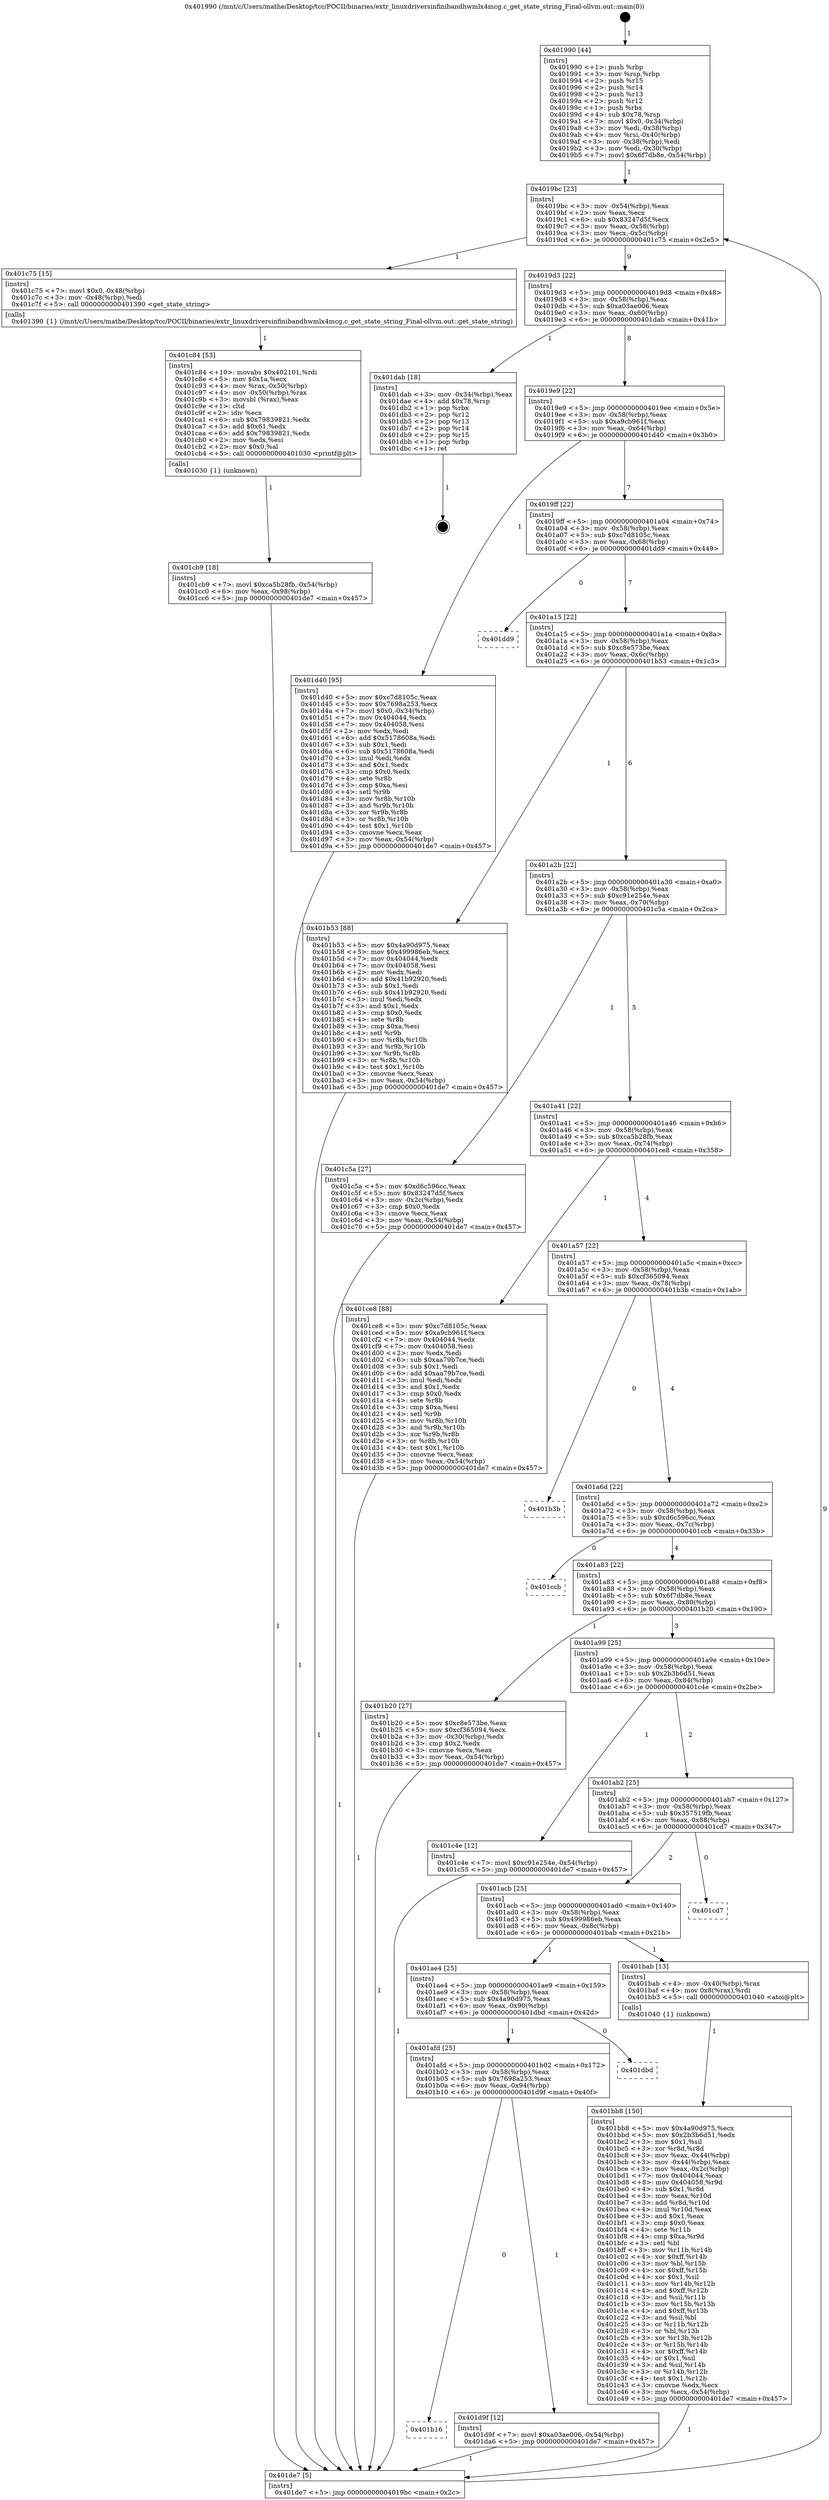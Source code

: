 digraph "0x401990" {
  label = "0x401990 (/mnt/c/Users/mathe/Desktop/tcc/POCII/binaries/extr_linuxdriversinfinibandhwmlx4mcg.c_get_state_string_Final-ollvm.out::main(0))"
  labelloc = "t"
  node[shape=record]

  Entry [label="",width=0.3,height=0.3,shape=circle,fillcolor=black,style=filled]
  "0x4019bc" [label="{
     0x4019bc [23]\l
     | [instrs]\l
     &nbsp;&nbsp;0x4019bc \<+3\>: mov -0x54(%rbp),%eax\l
     &nbsp;&nbsp;0x4019bf \<+2\>: mov %eax,%ecx\l
     &nbsp;&nbsp;0x4019c1 \<+6\>: sub $0x83247d5f,%ecx\l
     &nbsp;&nbsp;0x4019c7 \<+3\>: mov %eax,-0x58(%rbp)\l
     &nbsp;&nbsp;0x4019ca \<+3\>: mov %ecx,-0x5c(%rbp)\l
     &nbsp;&nbsp;0x4019cd \<+6\>: je 0000000000401c75 \<main+0x2e5\>\l
  }"]
  "0x401c75" [label="{
     0x401c75 [15]\l
     | [instrs]\l
     &nbsp;&nbsp;0x401c75 \<+7\>: movl $0x0,-0x48(%rbp)\l
     &nbsp;&nbsp;0x401c7c \<+3\>: mov -0x48(%rbp),%edi\l
     &nbsp;&nbsp;0x401c7f \<+5\>: call 0000000000401390 \<get_state_string\>\l
     | [calls]\l
     &nbsp;&nbsp;0x401390 \{1\} (/mnt/c/Users/mathe/Desktop/tcc/POCII/binaries/extr_linuxdriversinfinibandhwmlx4mcg.c_get_state_string_Final-ollvm.out::get_state_string)\l
  }"]
  "0x4019d3" [label="{
     0x4019d3 [22]\l
     | [instrs]\l
     &nbsp;&nbsp;0x4019d3 \<+5\>: jmp 00000000004019d8 \<main+0x48\>\l
     &nbsp;&nbsp;0x4019d8 \<+3\>: mov -0x58(%rbp),%eax\l
     &nbsp;&nbsp;0x4019db \<+5\>: sub $0xa03ae006,%eax\l
     &nbsp;&nbsp;0x4019e0 \<+3\>: mov %eax,-0x60(%rbp)\l
     &nbsp;&nbsp;0x4019e3 \<+6\>: je 0000000000401dab \<main+0x41b\>\l
  }"]
  Exit [label="",width=0.3,height=0.3,shape=circle,fillcolor=black,style=filled,peripheries=2]
  "0x401dab" [label="{
     0x401dab [18]\l
     | [instrs]\l
     &nbsp;&nbsp;0x401dab \<+3\>: mov -0x34(%rbp),%eax\l
     &nbsp;&nbsp;0x401dae \<+4\>: add $0x78,%rsp\l
     &nbsp;&nbsp;0x401db2 \<+1\>: pop %rbx\l
     &nbsp;&nbsp;0x401db3 \<+2\>: pop %r12\l
     &nbsp;&nbsp;0x401db5 \<+2\>: pop %r13\l
     &nbsp;&nbsp;0x401db7 \<+2\>: pop %r14\l
     &nbsp;&nbsp;0x401db9 \<+2\>: pop %r15\l
     &nbsp;&nbsp;0x401dbb \<+1\>: pop %rbp\l
     &nbsp;&nbsp;0x401dbc \<+1\>: ret\l
  }"]
  "0x4019e9" [label="{
     0x4019e9 [22]\l
     | [instrs]\l
     &nbsp;&nbsp;0x4019e9 \<+5\>: jmp 00000000004019ee \<main+0x5e\>\l
     &nbsp;&nbsp;0x4019ee \<+3\>: mov -0x58(%rbp),%eax\l
     &nbsp;&nbsp;0x4019f1 \<+5\>: sub $0xa9cb961f,%eax\l
     &nbsp;&nbsp;0x4019f6 \<+3\>: mov %eax,-0x64(%rbp)\l
     &nbsp;&nbsp;0x4019f9 \<+6\>: je 0000000000401d40 \<main+0x3b0\>\l
  }"]
  "0x401b16" [label="{
     0x401b16\l
  }", style=dashed]
  "0x401d40" [label="{
     0x401d40 [95]\l
     | [instrs]\l
     &nbsp;&nbsp;0x401d40 \<+5\>: mov $0xc7d8105c,%eax\l
     &nbsp;&nbsp;0x401d45 \<+5\>: mov $0x7698a253,%ecx\l
     &nbsp;&nbsp;0x401d4a \<+7\>: movl $0x0,-0x34(%rbp)\l
     &nbsp;&nbsp;0x401d51 \<+7\>: mov 0x404044,%edx\l
     &nbsp;&nbsp;0x401d58 \<+7\>: mov 0x404058,%esi\l
     &nbsp;&nbsp;0x401d5f \<+2\>: mov %edx,%edi\l
     &nbsp;&nbsp;0x401d61 \<+6\>: add $0x5178608a,%edi\l
     &nbsp;&nbsp;0x401d67 \<+3\>: sub $0x1,%edi\l
     &nbsp;&nbsp;0x401d6a \<+6\>: sub $0x5178608a,%edi\l
     &nbsp;&nbsp;0x401d70 \<+3\>: imul %edi,%edx\l
     &nbsp;&nbsp;0x401d73 \<+3\>: and $0x1,%edx\l
     &nbsp;&nbsp;0x401d76 \<+3\>: cmp $0x0,%edx\l
     &nbsp;&nbsp;0x401d79 \<+4\>: sete %r8b\l
     &nbsp;&nbsp;0x401d7d \<+3\>: cmp $0xa,%esi\l
     &nbsp;&nbsp;0x401d80 \<+4\>: setl %r9b\l
     &nbsp;&nbsp;0x401d84 \<+3\>: mov %r8b,%r10b\l
     &nbsp;&nbsp;0x401d87 \<+3\>: and %r9b,%r10b\l
     &nbsp;&nbsp;0x401d8a \<+3\>: xor %r9b,%r8b\l
     &nbsp;&nbsp;0x401d8d \<+3\>: or %r8b,%r10b\l
     &nbsp;&nbsp;0x401d90 \<+4\>: test $0x1,%r10b\l
     &nbsp;&nbsp;0x401d94 \<+3\>: cmovne %ecx,%eax\l
     &nbsp;&nbsp;0x401d97 \<+3\>: mov %eax,-0x54(%rbp)\l
     &nbsp;&nbsp;0x401d9a \<+5\>: jmp 0000000000401de7 \<main+0x457\>\l
  }"]
  "0x4019ff" [label="{
     0x4019ff [22]\l
     | [instrs]\l
     &nbsp;&nbsp;0x4019ff \<+5\>: jmp 0000000000401a04 \<main+0x74\>\l
     &nbsp;&nbsp;0x401a04 \<+3\>: mov -0x58(%rbp),%eax\l
     &nbsp;&nbsp;0x401a07 \<+5\>: sub $0xc7d8105c,%eax\l
     &nbsp;&nbsp;0x401a0c \<+3\>: mov %eax,-0x68(%rbp)\l
     &nbsp;&nbsp;0x401a0f \<+6\>: je 0000000000401dd9 \<main+0x449\>\l
  }"]
  "0x401d9f" [label="{
     0x401d9f [12]\l
     | [instrs]\l
     &nbsp;&nbsp;0x401d9f \<+7\>: movl $0xa03ae006,-0x54(%rbp)\l
     &nbsp;&nbsp;0x401da6 \<+5\>: jmp 0000000000401de7 \<main+0x457\>\l
  }"]
  "0x401dd9" [label="{
     0x401dd9\l
  }", style=dashed]
  "0x401a15" [label="{
     0x401a15 [22]\l
     | [instrs]\l
     &nbsp;&nbsp;0x401a15 \<+5\>: jmp 0000000000401a1a \<main+0x8a\>\l
     &nbsp;&nbsp;0x401a1a \<+3\>: mov -0x58(%rbp),%eax\l
     &nbsp;&nbsp;0x401a1d \<+5\>: sub $0xc8e573be,%eax\l
     &nbsp;&nbsp;0x401a22 \<+3\>: mov %eax,-0x6c(%rbp)\l
     &nbsp;&nbsp;0x401a25 \<+6\>: je 0000000000401b53 \<main+0x1c3\>\l
  }"]
  "0x401afd" [label="{
     0x401afd [25]\l
     | [instrs]\l
     &nbsp;&nbsp;0x401afd \<+5\>: jmp 0000000000401b02 \<main+0x172\>\l
     &nbsp;&nbsp;0x401b02 \<+3\>: mov -0x58(%rbp),%eax\l
     &nbsp;&nbsp;0x401b05 \<+5\>: sub $0x7698a253,%eax\l
     &nbsp;&nbsp;0x401b0a \<+6\>: mov %eax,-0x94(%rbp)\l
     &nbsp;&nbsp;0x401b10 \<+6\>: je 0000000000401d9f \<main+0x40f\>\l
  }"]
  "0x401b53" [label="{
     0x401b53 [88]\l
     | [instrs]\l
     &nbsp;&nbsp;0x401b53 \<+5\>: mov $0x4a90d975,%eax\l
     &nbsp;&nbsp;0x401b58 \<+5\>: mov $0x499986eb,%ecx\l
     &nbsp;&nbsp;0x401b5d \<+7\>: mov 0x404044,%edx\l
     &nbsp;&nbsp;0x401b64 \<+7\>: mov 0x404058,%esi\l
     &nbsp;&nbsp;0x401b6b \<+2\>: mov %edx,%edi\l
     &nbsp;&nbsp;0x401b6d \<+6\>: add $0x41b92920,%edi\l
     &nbsp;&nbsp;0x401b73 \<+3\>: sub $0x1,%edi\l
     &nbsp;&nbsp;0x401b76 \<+6\>: sub $0x41b92920,%edi\l
     &nbsp;&nbsp;0x401b7c \<+3\>: imul %edi,%edx\l
     &nbsp;&nbsp;0x401b7f \<+3\>: and $0x1,%edx\l
     &nbsp;&nbsp;0x401b82 \<+3\>: cmp $0x0,%edx\l
     &nbsp;&nbsp;0x401b85 \<+4\>: sete %r8b\l
     &nbsp;&nbsp;0x401b89 \<+3\>: cmp $0xa,%esi\l
     &nbsp;&nbsp;0x401b8c \<+4\>: setl %r9b\l
     &nbsp;&nbsp;0x401b90 \<+3\>: mov %r8b,%r10b\l
     &nbsp;&nbsp;0x401b93 \<+3\>: and %r9b,%r10b\l
     &nbsp;&nbsp;0x401b96 \<+3\>: xor %r9b,%r8b\l
     &nbsp;&nbsp;0x401b99 \<+3\>: or %r8b,%r10b\l
     &nbsp;&nbsp;0x401b9c \<+4\>: test $0x1,%r10b\l
     &nbsp;&nbsp;0x401ba0 \<+3\>: cmovne %ecx,%eax\l
     &nbsp;&nbsp;0x401ba3 \<+3\>: mov %eax,-0x54(%rbp)\l
     &nbsp;&nbsp;0x401ba6 \<+5\>: jmp 0000000000401de7 \<main+0x457\>\l
  }"]
  "0x401a2b" [label="{
     0x401a2b [22]\l
     | [instrs]\l
     &nbsp;&nbsp;0x401a2b \<+5\>: jmp 0000000000401a30 \<main+0xa0\>\l
     &nbsp;&nbsp;0x401a30 \<+3\>: mov -0x58(%rbp),%eax\l
     &nbsp;&nbsp;0x401a33 \<+5\>: sub $0xc91e254e,%eax\l
     &nbsp;&nbsp;0x401a38 \<+3\>: mov %eax,-0x70(%rbp)\l
     &nbsp;&nbsp;0x401a3b \<+6\>: je 0000000000401c5a \<main+0x2ca\>\l
  }"]
  "0x401dbd" [label="{
     0x401dbd\l
  }", style=dashed]
  "0x401c5a" [label="{
     0x401c5a [27]\l
     | [instrs]\l
     &nbsp;&nbsp;0x401c5a \<+5\>: mov $0xd6c596cc,%eax\l
     &nbsp;&nbsp;0x401c5f \<+5\>: mov $0x83247d5f,%ecx\l
     &nbsp;&nbsp;0x401c64 \<+3\>: mov -0x2c(%rbp),%edx\l
     &nbsp;&nbsp;0x401c67 \<+3\>: cmp $0x0,%edx\l
     &nbsp;&nbsp;0x401c6a \<+3\>: cmove %ecx,%eax\l
     &nbsp;&nbsp;0x401c6d \<+3\>: mov %eax,-0x54(%rbp)\l
     &nbsp;&nbsp;0x401c70 \<+5\>: jmp 0000000000401de7 \<main+0x457\>\l
  }"]
  "0x401a41" [label="{
     0x401a41 [22]\l
     | [instrs]\l
     &nbsp;&nbsp;0x401a41 \<+5\>: jmp 0000000000401a46 \<main+0xb6\>\l
     &nbsp;&nbsp;0x401a46 \<+3\>: mov -0x58(%rbp),%eax\l
     &nbsp;&nbsp;0x401a49 \<+5\>: sub $0xca5b28fb,%eax\l
     &nbsp;&nbsp;0x401a4e \<+3\>: mov %eax,-0x74(%rbp)\l
     &nbsp;&nbsp;0x401a51 \<+6\>: je 0000000000401ce8 \<main+0x358\>\l
  }"]
  "0x401cb9" [label="{
     0x401cb9 [18]\l
     | [instrs]\l
     &nbsp;&nbsp;0x401cb9 \<+7\>: movl $0xca5b28fb,-0x54(%rbp)\l
     &nbsp;&nbsp;0x401cc0 \<+6\>: mov %eax,-0x98(%rbp)\l
     &nbsp;&nbsp;0x401cc6 \<+5\>: jmp 0000000000401de7 \<main+0x457\>\l
  }"]
  "0x401ce8" [label="{
     0x401ce8 [88]\l
     | [instrs]\l
     &nbsp;&nbsp;0x401ce8 \<+5\>: mov $0xc7d8105c,%eax\l
     &nbsp;&nbsp;0x401ced \<+5\>: mov $0xa9cb961f,%ecx\l
     &nbsp;&nbsp;0x401cf2 \<+7\>: mov 0x404044,%edx\l
     &nbsp;&nbsp;0x401cf9 \<+7\>: mov 0x404058,%esi\l
     &nbsp;&nbsp;0x401d00 \<+2\>: mov %edx,%edi\l
     &nbsp;&nbsp;0x401d02 \<+6\>: sub $0xaa79b7ce,%edi\l
     &nbsp;&nbsp;0x401d08 \<+3\>: sub $0x1,%edi\l
     &nbsp;&nbsp;0x401d0b \<+6\>: add $0xaa79b7ce,%edi\l
     &nbsp;&nbsp;0x401d11 \<+3\>: imul %edi,%edx\l
     &nbsp;&nbsp;0x401d14 \<+3\>: and $0x1,%edx\l
     &nbsp;&nbsp;0x401d17 \<+3\>: cmp $0x0,%edx\l
     &nbsp;&nbsp;0x401d1a \<+4\>: sete %r8b\l
     &nbsp;&nbsp;0x401d1e \<+3\>: cmp $0xa,%esi\l
     &nbsp;&nbsp;0x401d21 \<+4\>: setl %r9b\l
     &nbsp;&nbsp;0x401d25 \<+3\>: mov %r8b,%r10b\l
     &nbsp;&nbsp;0x401d28 \<+3\>: and %r9b,%r10b\l
     &nbsp;&nbsp;0x401d2b \<+3\>: xor %r9b,%r8b\l
     &nbsp;&nbsp;0x401d2e \<+3\>: or %r8b,%r10b\l
     &nbsp;&nbsp;0x401d31 \<+4\>: test $0x1,%r10b\l
     &nbsp;&nbsp;0x401d35 \<+3\>: cmovne %ecx,%eax\l
     &nbsp;&nbsp;0x401d38 \<+3\>: mov %eax,-0x54(%rbp)\l
     &nbsp;&nbsp;0x401d3b \<+5\>: jmp 0000000000401de7 \<main+0x457\>\l
  }"]
  "0x401a57" [label="{
     0x401a57 [22]\l
     | [instrs]\l
     &nbsp;&nbsp;0x401a57 \<+5\>: jmp 0000000000401a5c \<main+0xcc\>\l
     &nbsp;&nbsp;0x401a5c \<+3\>: mov -0x58(%rbp),%eax\l
     &nbsp;&nbsp;0x401a5f \<+5\>: sub $0xcf365094,%eax\l
     &nbsp;&nbsp;0x401a64 \<+3\>: mov %eax,-0x78(%rbp)\l
     &nbsp;&nbsp;0x401a67 \<+6\>: je 0000000000401b3b \<main+0x1ab\>\l
  }"]
  "0x401c84" [label="{
     0x401c84 [53]\l
     | [instrs]\l
     &nbsp;&nbsp;0x401c84 \<+10\>: movabs $0x402101,%rdi\l
     &nbsp;&nbsp;0x401c8e \<+5\>: mov $0x1a,%ecx\l
     &nbsp;&nbsp;0x401c93 \<+4\>: mov %rax,-0x50(%rbp)\l
     &nbsp;&nbsp;0x401c97 \<+4\>: mov -0x50(%rbp),%rax\l
     &nbsp;&nbsp;0x401c9b \<+3\>: movsbl (%rax),%eax\l
     &nbsp;&nbsp;0x401c9e \<+1\>: cltd\l
     &nbsp;&nbsp;0x401c9f \<+2\>: idiv %ecx\l
     &nbsp;&nbsp;0x401ca1 \<+6\>: sub $0x79839821,%edx\l
     &nbsp;&nbsp;0x401ca7 \<+3\>: add $0x61,%edx\l
     &nbsp;&nbsp;0x401caa \<+6\>: add $0x79839821,%edx\l
     &nbsp;&nbsp;0x401cb0 \<+2\>: mov %edx,%esi\l
     &nbsp;&nbsp;0x401cb2 \<+2\>: mov $0x0,%al\l
     &nbsp;&nbsp;0x401cb4 \<+5\>: call 0000000000401030 \<printf@plt\>\l
     | [calls]\l
     &nbsp;&nbsp;0x401030 \{1\} (unknown)\l
  }"]
  "0x401b3b" [label="{
     0x401b3b\l
  }", style=dashed]
  "0x401a6d" [label="{
     0x401a6d [22]\l
     | [instrs]\l
     &nbsp;&nbsp;0x401a6d \<+5\>: jmp 0000000000401a72 \<main+0xe2\>\l
     &nbsp;&nbsp;0x401a72 \<+3\>: mov -0x58(%rbp),%eax\l
     &nbsp;&nbsp;0x401a75 \<+5\>: sub $0xd6c596cc,%eax\l
     &nbsp;&nbsp;0x401a7a \<+3\>: mov %eax,-0x7c(%rbp)\l
     &nbsp;&nbsp;0x401a7d \<+6\>: je 0000000000401ccb \<main+0x33b\>\l
  }"]
  "0x401bb8" [label="{
     0x401bb8 [150]\l
     | [instrs]\l
     &nbsp;&nbsp;0x401bb8 \<+5\>: mov $0x4a90d975,%ecx\l
     &nbsp;&nbsp;0x401bbd \<+5\>: mov $0x2b3b6d51,%edx\l
     &nbsp;&nbsp;0x401bc2 \<+3\>: mov $0x1,%sil\l
     &nbsp;&nbsp;0x401bc5 \<+3\>: xor %r8d,%r8d\l
     &nbsp;&nbsp;0x401bc8 \<+3\>: mov %eax,-0x44(%rbp)\l
     &nbsp;&nbsp;0x401bcb \<+3\>: mov -0x44(%rbp),%eax\l
     &nbsp;&nbsp;0x401bce \<+3\>: mov %eax,-0x2c(%rbp)\l
     &nbsp;&nbsp;0x401bd1 \<+7\>: mov 0x404044,%eax\l
     &nbsp;&nbsp;0x401bd8 \<+8\>: mov 0x404058,%r9d\l
     &nbsp;&nbsp;0x401be0 \<+4\>: sub $0x1,%r8d\l
     &nbsp;&nbsp;0x401be4 \<+3\>: mov %eax,%r10d\l
     &nbsp;&nbsp;0x401be7 \<+3\>: add %r8d,%r10d\l
     &nbsp;&nbsp;0x401bea \<+4\>: imul %r10d,%eax\l
     &nbsp;&nbsp;0x401bee \<+3\>: and $0x1,%eax\l
     &nbsp;&nbsp;0x401bf1 \<+3\>: cmp $0x0,%eax\l
     &nbsp;&nbsp;0x401bf4 \<+4\>: sete %r11b\l
     &nbsp;&nbsp;0x401bf8 \<+4\>: cmp $0xa,%r9d\l
     &nbsp;&nbsp;0x401bfc \<+3\>: setl %bl\l
     &nbsp;&nbsp;0x401bff \<+3\>: mov %r11b,%r14b\l
     &nbsp;&nbsp;0x401c02 \<+4\>: xor $0xff,%r14b\l
     &nbsp;&nbsp;0x401c06 \<+3\>: mov %bl,%r15b\l
     &nbsp;&nbsp;0x401c09 \<+4\>: xor $0xff,%r15b\l
     &nbsp;&nbsp;0x401c0d \<+4\>: xor $0x1,%sil\l
     &nbsp;&nbsp;0x401c11 \<+3\>: mov %r14b,%r12b\l
     &nbsp;&nbsp;0x401c14 \<+4\>: and $0xff,%r12b\l
     &nbsp;&nbsp;0x401c18 \<+3\>: and %sil,%r11b\l
     &nbsp;&nbsp;0x401c1b \<+3\>: mov %r15b,%r13b\l
     &nbsp;&nbsp;0x401c1e \<+4\>: and $0xff,%r13b\l
     &nbsp;&nbsp;0x401c22 \<+3\>: and %sil,%bl\l
     &nbsp;&nbsp;0x401c25 \<+3\>: or %r11b,%r12b\l
     &nbsp;&nbsp;0x401c28 \<+3\>: or %bl,%r13b\l
     &nbsp;&nbsp;0x401c2b \<+3\>: xor %r13b,%r12b\l
     &nbsp;&nbsp;0x401c2e \<+3\>: or %r15b,%r14b\l
     &nbsp;&nbsp;0x401c31 \<+4\>: xor $0xff,%r14b\l
     &nbsp;&nbsp;0x401c35 \<+4\>: or $0x1,%sil\l
     &nbsp;&nbsp;0x401c39 \<+3\>: and %sil,%r14b\l
     &nbsp;&nbsp;0x401c3c \<+3\>: or %r14b,%r12b\l
     &nbsp;&nbsp;0x401c3f \<+4\>: test $0x1,%r12b\l
     &nbsp;&nbsp;0x401c43 \<+3\>: cmovne %edx,%ecx\l
     &nbsp;&nbsp;0x401c46 \<+3\>: mov %ecx,-0x54(%rbp)\l
     &nbsp;&nbsp;0x401c49 \<+5\>: jmp 0000000000401de7 \<main+0x457\>\l
  }"]
  "0x401ccb" [label="{
     0x401ccb\l
  }", style=dashed]
  "0x401a83" [label="{
     0x401a83 [22]\l
     | [instrs]\l
     &nbsp;&nbsp;0x401a83 \<+5\>: jmp 0000000000401a88 \<main+0xf8\>\l
     &nbsp;&nbsp;0x401a88 \<+3\>: mov -0x58(%rbp),%eax\l
     &nbsp;&nbsp;0x401a8b \<+5\>: sub $0x6f7db8e,%eax\l
     &nbsp;&nbsp;0x401a90 \<+3\>: mov %eax,-0x80(%rbp)\l
     &nbsp;&nbsp;0x401a93 \<+6\>: je 0000000000401b20 \<main+0x190\>\l
  }"]
  "0x401ae4" [label="{
     0x401ae4 [25]\l
     | [instrs]\l
     &nbsp;&nbsp;0x401ae4 \<+5\>: jmp 0000000000401ae9 \<main+0x159\>\l
     &nbsp;&nbsp;0x401ae9 \<+3\>: mov -0x58(%rbp),%eax\l
     &nbsp;&nbsp;0x401aec \<+5\>: sub $0x4a90d975,%eax\l
     &nbsp;&nbsp;0x401af1 \<+6\>: mov %eax,-0x90(%rbp)\l
     &nbsp;&nbsp;0x401af7 \<+6\>: je 0000000000401dbd \<main+0x42d\>\l
  }"]
  "0x401b20" [label="{
     0x401b20 [27]\l
     | [instrs]\l
     &nbsp;&nbsp;0x401b20 \<+5\>: mov $0xc8e573be,%eax\l
     &nbsp;&nbsp;0x401b25 \<+5\>: mov $0xcf365094,%ecx\l
     &nbsp;&nbsp;0x401b2a \<+3\>: mov -0x30(%rbp),%edx\l
     &nbsp;&nbsp;0x401b2d \<+3\>: cmp $0x2,%edx\l
     &nbsp;&nbsp;0x401b30 \<+3\>: cmovne %ecx,%eax\l
     &nbsp;&nbsp;0x401b33 \<+3\>: mov %eax,-0x54(%rbp)\l
     &nbsp;&nbsp;0x401b36 \<+5\>: jmp 0000000000401de7 \<main+0x457\>\l
  }"]
  "0x401a99" [label="{
     0x401a99 [25]\l
     | [instrs]\l
     &nbsp;&nbsp;0x401a99 \<+5\>: jmp 0000000000401a9e \<main+0x10e\>\l
     &nbsp;&nbsp;0x401a9e \<+3\>: mov -0x58(%rbp),%eax\l
     &nbsp;&nbsp;0x401aa1 \<+5\>: sub $0x2b3b6d51,%eax\l
     &nbsp;&nbsp;0x401aa6 \<+6\>: mov %eax,-0x84(%rbp)\l
     &nbsp;&nbsp;0x401aac \<+6\>: je 0000000000401c4e \<main+0x2be\>\l
  }"]
  "0x401de7" [label="{
     0x401de7 [5]\l
     | [instrs]\l
     &nbsp;&nbsp;0x401de7 \<+5\>: jmp 00000000004019bc \<main+0x2c\>\l
  }"]
  "0x401990" [label="{
     0x401990 [44]\l
     | [instrs]\l
     &nbsp;&nbsp;0x401990 \<+1\>: push %rbp\l
     &nbsp;&nbsp;0x401991 \<+3\>: mov %rsp,%rbp\l
     &nbsp;&nbsp;0x401994 \<+2\>: push %r15\l
     &nbsp;&nbsp;0x401996 \<+2\>: push %r14\l
     &nbsp;&nbsp;0x401998 \<+2\>: push %r13\l
     &nbsp;&nbsp;0x40199a \<+2\>: push %r12\l
     &nbsp;&nbsp;0x40199c \<+1\>: push %rbx\l
     &nbsp;&nbsp;0x40199d \<+4\>: sub $0x78,%rsp\l
     &nbsp;&nbsp;0x4019a1 \<+7\>: movl $0x0,-0x34(%rbp)\l
     &nbsp;&nbsp;0x4019a8 \<+3\>: mov %edi,-0x38(%rbp)\l
     &nbsp;&nbsp;0x4019ab \<+4\>: mov %rsi,-0x40(%rbp)\l
     &nbsp;&nbsp;0x4019af \<+3\>: mov -0x38(%rbp),%edi\l
     &nbsp;&nbsp;0x4019b2 \<+3\>: mov %edi,-0x30(%rbp)\l
     &nbsp;&nbsp;0x4019b5 \<+7\>: movl $0x6f7db8e,-0x54(%rbp)\l
  }"]
  "0x401bab" [label="{
     0x401bab [13]\l
     | [instrs]\l
     &nbsp;&nbsp;0x401bab \<+4\>: mov -0x40(%rbp),%rax\l
     &nbsp;&nbsp;0x401baf \<+4\>: mov 0x8(%rax),%rdi\l
     &nbsp;&nbsp;0x401bb3 \<+5\>: call 0000000000401040 \<atoi@plt\>\l
     | [calls]\l
     &nbsp;&nbsp;0x401040 \{1\} (unknown)\l
  }"]
  "0x401c4e" [label="{
     0x401c4e [12]\l
     | [instrs]\l
     &nbsp;&nbsp;0x401c4e \<+7\>: movl $0xc91e254e,-0x54(%rbp)\l
     &nbsp;&nbsp;0x401c55 \<+5\>: jmp 0000000000401de7 \<main+0x457\>\l
  }"]
  "0x401ab2" [label="{
     0x401ab2 [25]\l
     | [instrs]\l
     &nbsp;&nbsp;0x401ab2 \<+5\>: jmp 0000000000401ab7 \<main+0x127\>\l
     &nbsp;&nbsp;0x401ab7 \<+3\>: mov -0x58(%rbp),%eax\l
     &nbsp;&nbsp;0x401aba \<+5\>: sub $0x357519fb,%eax\l
     &nbsp;&nbsp;0x401abf \<+6\>: mov %eax,-0x88(%rbp)\l
     &nbsp;&nbsp;0x401ac5 \<+6\>: je 0000000000401cd7 \<main+0x347\>\l
  }"]
  "0x401acb" [label="{
     0x401acb [25]\l
     | [instrs]\l
     &nbsp;&nbsp;0x401acb \<+5\>: jmp 0000000000401ad0 \<main+0x140\>\l
     &nbsp;&nbsp;0x401ad0 \<+3\>: mov -0x58(%rbp),%eax\l
     &nbsp;&nbsp;0x401ad3 \<+5\>: sub $0x499986eb,%eax\l
     &nbsp;&nbsp;0x401ad8 \<+6\>: mov %eax,-0x8c(%rbp)\l
     &nbsp;&nbsp;0x401ade \<+6\>: je 0000000000401bab \<main+0x21b\>\l
  }"]
  "0x401cd7" [label="{
     0x401cd7\l
  }", style=dashed]
  Entry -> "0x401990" [label=" 1"]
  "0x4019bc" -> "0x401c75" [label=" 1"]
  "0x4019bc" -> "0x4019d3" [label=" 9"]
  "0x401dab" -> Exit [label=" 1"]
  "0x4019d3" -> "0x401dab" [label=" 1"]
  "0x4019d3" -> "0x4019e9" [label=" 8"]
  "0x401d9f" -> "0x401de7" [label=" 1"]
  "0x4019e9" -> "0x401d40" [label=" 1"]
  "0x4019e9" -> "0x4019ff" [label=" 7"]
  "0x401afd" -> "0x401b16" [label=" 0"]
  "0x4019ff" -> "0x401dd9" [label=" 0"]
  "0x4019ff" -> "0x401a15" [label=" 7"]
  "0x401afd" -> "0x401d9f" [label=" 1"]
  "0x401a15" -> "0x401b53" [label=" 1"]
  "0x401a15" -> "0x401a2b" [label=" 6"]
  "0x401ae4" -> "0x401afd" [label=" 1"]
  "0x401a2b" -> "0x401c5a" [label=" 1"]
  "0x401a2b" -> "0x401a41" [label=" 5"]
  "0x401ae4" -> "0x401dbd" [label=" 0"]
  "0x401a41" -> "0x401ce8" [label=" 1"]
  "0x401a41" -> "0x401a57" [label=" 4"]
  "0x401d40" -> "0x401de7" [label=" 1"]
  "0x401a57" -> "0x401b3b" [label=" 0"]
  "0x401a57" -> "0x401a6d" [label=" 4"]
  "0x401ce8" -> "0x401de7" [label=" 1"]
  "0x401a6d" -> "0x401ccb" [label=" 0"]
  "0x401a6d" -> "0x401a83" [label=" 4"]
  "0x401cb9" -> "0x401de7" [label=" 1"]
  "0x401a83" -> "0x401b20" [label=" 1"]
  "0x401a83" -> "0x401a99" [label=" 3"]
  "0x401b20" -> "0x401de7" [label=" 1"]
  "0x401990" -> "0x4019bc" [label=" 1"]
  "0x401de7" -> "0x4019bc" [label=" 9"]
  "0x401b53" -> "0x401de7" [label=" 1"]
  "0x401c84" -> "0x401cb9" [label=" 1"]
  "0x401a99" -> "0x401c4e" [label=" 1"]
  "0x401a99" -> "0x401ab2" [label=" 2"]
  "0x401c75" -> "0x401c84" [label=" 1"]
  "0x401ab2" -> "0x401cd7" [label=" 0"]
  "0x401ab2" -> "0x401acb" [label=" 2"]
  "0x401c5a" -> "0x401de7" [label=" 1"]
  "0x401acb" -> "0x401bab" [label=" 1"]
  "0x401acb" -> "0x401ae4" [label=" 1"]
  "0x401bab" -> "0x401bb8" [label=" 1"]
  "0x401bb8" -> "0x401de7" [label=" 1"]
  "0x401c4e" -> "0x401de7" [label=" 1"]
}

